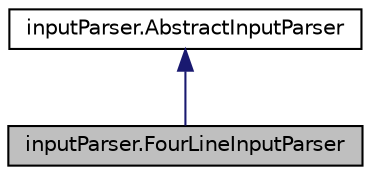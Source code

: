 digraph G
{
  edge [fontname="Helvetica",fontsize="10",labelfontname="Helvetica",labelfontsize="10"];
  node [fontname="Helvetica",fontsize="10",shape=record];
  Node1 [label="inputParser.FourLineInputParser",height=0.2,width=0.4,color="black", fillcolor="grey75", style="filled" fontcolor="black"];
  Node2 -> Node1 [dir="back",color="midnightblue",fontsize="10",style="solid"];
  Node2 [label="inputParser.AbstractInputParser",height=0.2,width=0.4,color="black", fillcolor="white", style="filled",URL="$classinput_parser_1_1_abstract_input_parser.html"];
}
